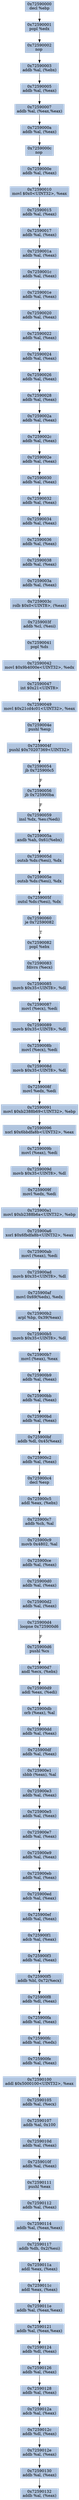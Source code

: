 digraph G {
node[shape=rectangle,style=filled,fillcolor=lightsteelblue,color=lightsteelblue]
bgcolor="transparent"
a0x72590000decl_ebp[label="0x72590000\ndecl %ebp"];
a0x72590001popl_edx[label="0x72590001\npopl %edx"];
a0x72590002nop_[label="0x72590002\nnop "];
a0x72590003addb_al_ebx_[label="0x72590003\naddb %al, (%ebx)"];
a0x72590005addb_al_eax_[label="0x72590005\naddb %al, (%eax)"];
a0x72590007addb_al_eaxeax_[label="0x72590007\naddb %al, (%eax,%eax)"];
a0x7259000aaddb_al_eax_[label="0x7259000a\naddb %al, (%eax)"];
a0x7259000cnop_[label="0x7259000c\nnop "];
a0x7259000eaddb_al_eax_[label="0x7259000e\naddb %al, (%eax)"];
a0x72590010movl_0x0UINT32_eax[label="0x72590010\nmovl $0x0<UINT32>, %eax"];
a0x72590015addb_al_eax_[label="0x72590015\naddb %al, (%eax)"];
a0x72590017addb_al_eax_[label="0x72590017\naddb %al, (%eax)"];
a0x7259001aaddb_al_eax_[label="0x7259001a\naddb %al, (%eax)"];
a0x7259001caddb_al_eax_[label="0x7259001c\naddb %al, (%eax)"];
a0x7259001eaddb_al_eax_[label="0x7259001e\naddb %al, (%eax)"];
a0x72590020addb_al_eax_[label="0x72590020\naddb %al, (%eax)"];
a0x72590022addb_al_eax_[label="0x72590022\naddb %al, (%eax)"];
a0x72590024addb_al_eax_[label="0x72590024\naddb %al, (%eax)"];
a0x72590026addb_al_eax_[label="0x72590026\naddb %al, (%eax)"];
a0x72590028addb_al_eax_[label="0x72590028\naddb %al, (%eax)"];
a0x7259002aaddb_al_eax_[label="0x7259002a\naddb %al, (%eax)"];
a0x7259002caddb_al_eax_[label="0x7259002c\naddb %al, (%eax)"];
a0x7259002eaddb_al_eax_[label="0x7259002e\naddb %al, (%eax)"];
a0x72590030addb_al_eax_[label="0x72590030\naddb %al, (%eax)"];
a0x72590032addb_al_eax_[label="0x72590032\naddb %al, (%eax)"];
a0x72590034addb_al_eax_[label="0x72590034\naddb %al, (%eax)"];
a0x72590036addb_al_eax_[label="0x72590036\naddb %al, (%eax)"];
a0x72590038addb_al_eax_[label="0x72590038\naddb %al, (%eax)"];
a0x7259003aaddb_al_eax_[label="0x7259003a\naddb %al, (%eax)"];
a0x7259003crolb_0x0UINT8_eax_[label="0x7259003c\nrolb $0x0<UINT8>, (%eax)"];
a0x7259003faddb_cl_esi_[label="0x7259003f\naddb %cl, (%esi)"];
a0x72590041popl_ds[label="0x72590041\npopl %ds"];
a0x72590042movl_0x9b4000eUINT32_edx[label="0x72590042\nmovl $0x9b4000e<UINT32>, %edx"];
a0x72590047int_0x21UINT8[label="0x72590047\nint $0x21<UINT8>"];
a0x72590049movl_0x21cd4c01UINT32_eax[label="0x72590049\nmovl $0x21cd4c01<UINT32>, %eax"];
a0x7259004epushl_esp[label="0x7259004e\npushl %esp"];
a0x7259004fpushl_0x70207369UINT32[label="0x7259004f\npushl $0x70207369<UINT32>"];
a0x72590054jb_0x725900c5[label="0x72590054\njb 0x725900c5"];
a0x72590056jb_0x725900ba[label="0x72590056\njb 0x725900ba"];
a0x72590059insl_dx_es_edi_[label="0x72590059\ninsl %dx, %es:(%edi)"];
a0x7259005aandb_ah_0x61ebx_[label="0x7259005a\nandb %ah, 0x61(%ebx)"];
a0x7259005doutsb_ds_esi__dx[label="0x7259005d\noutsb %ds:(%esi), %dx"];
a0x7259005eoutsb_ds_esi__dx[label="0x7259005e\noutsb %ds:(%esi), %dx"];
a0x7259005foutsl_ds_esi__dx[label="0x7259005f\noutsl %ds:(%esi), %dx"];
a0x72590060je_0x72590082[label="0x72590060\nje 0x72590082"];
a0x72590082popl_ebx[label="0x72590082\npopl %ebx"];
a0x72590083fdivrs_ecx_[label="0x72590083\nfdivrs (%ecx)"];
a0x72590085movb_0x35UINT8_dl[label="0x72590085\nmovb $0x35<UINT8>, %dl"];
a0x72590087movl_ecx__edi[label="0x72590087\nmovl (%ecx), %edi"];
a0x72590089movb_0x35UINT8_dl[label="0x72590089\nmovb $0x35<UINT8>, %dl"];
a0x7259008bmovl_ecx__edi[label="0x7259008b\nmovl (%ecx), %edi"];
a0x7259008dmovb_0x35UINT8_dl[label="0x7259008d\nmovb $0x35<UINT8>, %dl"];
a0x7259008fmovl_edx_edi[label="0x7259008f\nmovl %edx, %edi"];
a0x72590091movl_0xb2388b69UINT32_ebp[label="0x72590091\nmovl $0xb2388b69<UINT32>, %ebp"];
a0x72590096xorl_0x6bbdfa8bUINT32_eax[label="0x72590096\nxorl $0x6bbdfa8b<UINT32>, %eax"];
a0x7259009bmovl_eax__edi[label="0x7259009b\nmovl (%eax), %edi"];
a0x7259009dmovb_0x35UINT8_dl[label="0x7259009d\nmovb $0x35<UINT8>, %dl"];
a0x7259009fmovl_edx_edi[label="0x7259009f\nmovl %edx, %edi"];
a0x725900a1movl_0xb2388b6aUINT32_ebp[label="0x725900a1\nmovl $0xb2388b6a<UINT32>, %ebp"];
a0x725900a6xorl_0x6fbdfa8bUINT32_eax[label="0x725900a6\nxorl $0x6fbdfa8b<UINT32>, %eax"];
a0x725900abmovl_eax__edi[label="0x725900ab\nmovl (%eax), %edi"];
a0x725900admovb_0x35UINT8_dl[label="0x725900ad\nmovb $0x35<UINT8>, %dl"];
a0x725900afmovl_0x69edx__edx[label="0x725900af\nmovl 0x69(%edx), %edx"];
a0x725900b2arpl_bp_0x39eax_[label="0x725900b2\narpl %bp, 0x39(%eax)"];
a0x725900b5movb_0x35UINT8_dl[label="0x725900b5\nmovb $0x35<UINT8>, %dl"];
a0x725900b7movl_eax__eax[label="0x725900b7\nmovl (%eax), %eax"];
a0x725900b9addb_al_eax_[label="0x725900b9\naddb %al, (%eax)"];
a0x725900bbaddb_al_eax_[label="0x725900bb\naddb %al, (%eax)"];
a0x725900bdaddb_al_eax_[label="0x725900bd\naddb %al, (%eax)"];
a0x725900bfaddb_dl_0x45eax_[label="0x725900bf\naddb %dl, 0x45(%eax)"];
a0x725900c2addb_al_eax_[label="0x725900c2\naddb %al, (%eax)"];
a0x725900c4decl_esp[label="0x725900c4\ndecl %esp"];
a0x725900c5addl_eax_ebx_[label="0x725900c5\naddl %eax, (%ebx)"];
a0x725900c7addb_ch_al[label="0x725900c7\naddb %ch, %al"];
a0x725900c9movb_0x4802_al[label="0x725900c9\nmovb 0x4802, %al"];
a0x725900ceaddb_al_eax_[label="0x725900ce\naddb %al, (%eax)"];
a0x725900d0addb_al_eax_[label="0x725900d0\naddb %al, (%eax)"];
a0x725900d2addb_al_eax_[label="0x725900d2\naddb %al, (%eax)"];
a0x725900d4loopne_0x725900d6[label="0x725900d4\nloopne 0x725900d6"];
a0x725900d6pushl_cs[label="0x725900d6\npushl %cs"];
a0x725900d7andl_ecx_ebx_[label="0x725900d7\nandl %ecx, (%ebx)"];
a0x725900d9addl_eax_edi_[label="0x725900d9\naddl %eax, (%edi)"];
a0x725900dborb_eax__al[label="0x725900db\norb (%eax), %al"];
a0x725900ddaddb_al_eax_[label="0x725900dd\naddb %al, (%eax)"];
a0x725900dfaddb_al_eax_[label="0x725900df\naddb %al, (%eax)"];
a0x725900e1sbbb_eax__al[label="0x725900e1\nsbbb (%eax), %al"];
a0x725900e3addb_al_eax_[label="0x725900e3\naddb %al, (%eax)"];
a0x725900e5addb_al_eax_[label="0x725900e5\naddb %al, (%eax)"];
a0x725900e7addb_al_eax_[label="0x725900e7\naddb %al, (%eax)"];
a0x725900e9addb_al_eax_[label="0x725900e9\naddb %al, (%eax)"];
a0x725900ebaddb_al_eax_[label="0x725900eb\naddb %al, (%eax)"];
a0x725900edadcb_al_eax_[label="0x725900ed\nadcb %al, (%eax)"];
a0x725900efaddb_al_eax_[label="0x725900ef\naddb %al, (%eax)"];
a0x725900f1adcb_al_eax_[label="0x725900f1\nadcb %al, (%eax)"];
a0x725900f3addb_al_eax_[label="0x725900f3\naddb %al, (%eax)"];
a0x725900f5addb_bl_0x72ecx_[label="0x725900f5\naddb %bl, 0x72(%ecx)"];
a0x725900f8addb_dl_eax_[label="0x725900f8\naddb %dl, (%eax)"];
a0x725900faaddb_al_eax_[label="0x725900fa\naddb %al, (%eax)"];
a0x725900fcaddb_al_edx_[label="0x725900fc\naddb %al, (%edx)"];
a0x725900feaddb_al_eax_[label="0x725900fe\naddb %al, (%eax)"];
a0x72590100addl_0x5000100UINT32_eax[label="0x72590100\naddl $0x5000100<UINT32>, %eax"];
a0x72590105addb_al_ecx_[label="0x72590105\naddb %al, (%ecx)"];
a0x72590107addb_al_0x100[label="0x72590107\naddb %al, 0x100"];
a0x7259010daddb_al_eax_[label="0x7259010d\naddb %al, (%eax)"];
a0x7259010faddb_al_eax_[label="0x7259010f\naddb %al, (%eax)"];
a0x72590111pushl_eax[label="0x72590111\npushl %eax"];
a0x72590112addb_al_eax_[label="0x72590112\naddb %al, (%eax)"];
a0x72590114addb_al_eaxeax_[label="0x72590114\naddb %al, (%eax,%eax)"];
a0x72590117addb_dh_0x2esi_[label="0x72590117\naddb %dh, 0x2(%esi)"];
a0x7259011aaddl_eax_eax_[label="0x7259011a\naddl %eax, (%eax)"];
a0x7259011caddl_eax_eax_[label="0x7259011c\naddl %eax, (%eax)"];
a0x7259011eaddb_al_eaxeax_[label="0x7259011e\naddb %al, (%eax,%eax)"];
a0x72590121addb_al_eaxeax_[label="0x72590121\naddb %al, (%eax,%eax)"];
a0x72590124addb_dl_eax_[label="0x72590124\naddb %dl, (%eax)"];
a0x72590126addb_al_eax_[label="0x72590126\naddb %al, (%eax)"];
a0x72590128addb_al_eax_[label="0x72590128\naddb %al, (%eax)"];
a0x7259012aadcb_al_eax_[label="0x7259012a\nadcb %al, (%eax)"];
a0x7259012caddb_dl_eax_[label="0x7259012c\naddb %dl, (%eax)"];
a0x7259012eaddb_al_eax_[label="0x7259012e\naddb %al, (%eax)"];
a0x72590130addb_al_eax_[label="0x72590130\naddb %al, (%eax)"];
a0x72590132addb_al_eax_[label="0x72590132\naddb %al, (%eax)"];
a0x72590000decl_ebp -> a0x72590001popl_edx [color="#000000"];
a0x72590001popl_edx -> a0x72590002nop_ [color="#000000"];
a0x72590002nop_ -> a0x72590003addb_al_ebx_ [color="#000000"];
a0x72590003addb_al_ebx_ -> a0x72590005addb_al_eax_ [color="#000000"];
a0x72590005addb_al_eax_ -> a0x72590007addb_al_eaxeax_ [color="#000000"];
a0x72590007addb_al_eaxeax_ -> a0x7259000aaddb_al_eax_ [color="#000000"];
a0x7259000aaddb_al_eax_ -> a0x7259000cnop_ [color="#000000"];
a0x7259000cnop_ -> a0x7259000eaddb_al_eax_ [color="#000000"];
a0x7259000eaddb_al_eax_ -> a0x72590010movl_0x0UINT32_eax [color="#000000"];
a0x72590010movl_0x0UINT32_eax -> a0x72590015addb_al_eax_ [color="#000000"];
a0x72590015addb_al_eax_ -> a0x72590017addb_al_eax_ [color="#000000"];
a0x72590017addb_al_eax_ -> a0x7259001aaddb_al_eax_ [color="#000000"];
a0x7259001aaddb_al_eax_ -> a0x7259001caddb_al_eax_ [color="#000000"];
a0x7259001caddb_al_eax_ -> a0x7259001eaddb_al_eax_ [color="#000000"];
a0x7259001eaddb_al_eax_ -> a0x72590020addb_al_eax_ [color="#000000"];
a0x72590020addb_al_eax_ -> a0x72590022addb_al_eax_ [color="#000000"];
a0x72590022addb_al_eax_ -> a0x72590024addb_al_eax_ [color="#000000"];
a0x72590024addb_al_eax_ -> a0x72590026addb_al_eax_ [color="#000000"];
a0x72590026addb_al_eax_ -> a0x72590028addb_al_eax_ [color="#000000"];
a0x72590028addb_al_eax_ -> a0x7259002aaddb_al_eax_ [color="#000000"];
a0x7259002aaddb_al_eax_ -> a0x7259002caddb_al_eax_ [color="#000000"];
a0x7259002caddb_al_eax_ -> a0x7259002eaddb_al_eax_ [color="#000000"];
a0x7259002eaddb_al_eax_ -> a0x72590030addb_al_eax_ [color="#000000"];
a0x72590030addb_al_eax_ -> a0x72590032addb_al_eax_ [color="#000000"];
a0x72590032addb_al_eax_ -> a0x72590034addb_al_eax_ [color="#000000"];
a0x72590034addb_al_eax_ -> a0x72590036addb_al_eax_ [color="#000000"];
a0x72590036addb_al_eax_ -> a0x72590038addb_al_eax_ [color="#000000"];
a0x72590038addb_al_eax_ -> a0x7259003aaddb_al_eax_ [color="#000000"];
a0x7259003aaddb_al_eax_ -> a0x7259003crolb_0x0UINT8_eax_ [color="#000000"];
a0x7259003crolb_0x0UINT8_eax_ -> a0x7259003faddb_cl_esi_ [color="#000000"];
a0x7259003faddb_cl_esi_ -> a0x72590041popl_ds [color="#000000"];
a0x72590041popl_ds -> a0x72590042movl_0x9b4000eUINT32_edx [color="#000000"];
a0x72590042movl_0x9b4000eUINT32_edx -> a0x72590047int_0x21UINT8 [color="#000000"];
a0x72590047int_0x21UINT8 -> a0x72590049movl_0x21cd4c01UINT32_eax [color="#000000"];
a0x72590049movl_0x21cd4c01UINT32_eax -> a0x7259004epushl_esp [color="#000000"];
a0x7259004epushl_esp -> a0x7259004fpushl_0x70207369UINT32 [color="#000000"];
a0x7259004fpushl_0x70207369UINT32 -> a0x72590054jb_0x725900c5 [color="#000000"];
a0x72590054jb_0x725900c5 -> a0x72590056jb_0x725900ba [color="#000000",label="F"];
a0x72590056jb_0x725900ba -> a0x72590059insl_dx_es_edi_ [color="#000000",label="F"];
a0x72590059insl_dx_es_edi_ -> a0x7259005aandb_ah_0x61ebx_ [color="#000000"];
a0x7259005aandb_ah_0x61ebx_ -> a0x7259005doutsb_ds_esi__dx [color="#000000"];
a0x7259005doutsb_ds_esi__dx -> a0x7259005eoutsb_ds_esi__dx [color="#000000"];
a0x7259005eoutsb_ds_esi__dx -> a0x7259005foutsl_ds_esi__dx [color="#000000"];
a0x7259005foutsl_ds_esi__dx -> a0x72590060je_0x72590082 [color="#000000"];
a0x72590060je_0x72590082 -> a0x72590082popl_ebx [color="#000000",label="T"];
a0x72590082popl_ebx -> a0x72590083fdivrs_ecx_ [color="#000000"];
a0x72590083fdivrs_ecx_ -> a0x72590085movb_0x35UINT8_dl [color="#000000"];
a0x72590085movb_0x35UINT8_dl -> a0x72590087movl_ecx__edi [color="#000000"];
a0x72590087movl_ecx__edi -> a0x72590089movb_0x35UINT8_dl [color="#000000"];
a0x72590089movb_0x35UINT8_dl -> a0x7259008bmovl_ecx__edi [color="#000000"];
a0x7259008bmovl_ecx__edi -> a0x7259008dmovb_0x35UINT8_dl [color="#000000"];
a0x7259008dmovb_0x35UINT8_dl -> a0x7259008fmovl_edx_edi [color="#000000"];
a0x7259008fmovl_edx_edi -> a0x72590091movl_0xb2388b69UINT32_ebp [color="#000000"];
a0x72590091movl_0xb2388b69UINT32_ebp -> a0x72590096xorl_0x6bbdfa8bUINT32_eax [color="#000000"];
a0x72590096xorl_0x6bbdfa8bUINT32_eax -> a0x7259009bmovl_eax__edi [color="#000000"];
a0x7259009bmovl_eax__edi -> a0x7259009dmovb_0x35UINT8_dl [color="#000000"];
a0x7259009dmovb_0x35UINT8_dl -> a0x7259009fmovl_edx_edi [color="#000000"];
a0x7259009fmovl_edx_edi -> a0x725900a1movl_0xb2388b6aUINT32_ebp [color="#000000"];
a0x725900a1movl_0xb2388b6aUINT32_ebp -> a0x725900a6xorl_0x6fbdfa8bUINT32_eax [color="#000000"];
a0x725900a6xorl_0x6fbdfa8bUINT32_eax -> a0x725900abmovl_eax__edi [color="#000000"];
a0x725900abmovl_eax__edi -> a0x725900admovb_0x35UINT8_dl [color="#000000"];
a0x725900admovb_0x35UINT8_dl -> a0x725900afmovl_0x69edx__edx [color="#000000"];
a0x725900afmovl_0x69edx__edx -> a0x725900b2arpl_bp_0x39eax_ [color="#000000"];
a0x725900b2arpl_bp_0x39eax_ -> a0x725900b5movb_0x35UINT8_dl [color="#000000"];
a0x725900b5movb_0x35UINT8_dl -> a0x725900b7movl_eax__eax [color="#000000"];
a0x725900b7movl_eax__eax -> a0x725900b9addb_al_eax_ [color="#000000"];
a0x725900b9addb_al_eax_ -> a0x725900bbaddb_al_eax_ [color="#000000"];
a0x725900bbaddb_al_eax_ -> a0x725900bdaddb_al_eax_ [color="#000000"];
a0x725900bdaddb_al_eax_ -> a0x725900bfaddb_dl_0x45eax_ [color="#000000"];
a0x725900bfaddb_dl_0x45eax_ -> a0x725900c2addb_al_eax_ [color="#000000"];
a0x725900c2addb_al_eax_ -> a0x725900c4decl_esp [color="#000000"];
a0x725900c4decl_esp -> a0x725900c5addl_eax_ebx_ [color="#000000"];
a0x725900c5addl_eax_ebx_ -> a0x725900c7addb_ch_al [color="#000000"];
a0x725900c7addb_ch_al -> a0x725900c9movb_0x4802_al [color="#000000"];
a0x725900c9movb_0x4802_al -> a0x725900ceaddb_al_eax_ [color="#000000"];
a0x725900ceaddb_al_eax_ -> a0x725900d0addb_al_eax_ [color="#000000"];
a0x725900d0addb_al_eax_ -> a0x725900d2addb_al_eax_ [color="#000000"];
a0x725900d2addb_al_eax_ -> a0x725900d4loopne_0x725900d6 [color="#000000"];
a0x725900d4loopne_0x725900d6 -> a0x725900d6pushl_cs [color="#000000",label="F"];
a0x725900d6pushl_cs -> a0x725900d7andl_ecx_ebx_ [color="#000000"];
a0x725900d7andl_ecx_ebx_ -> a0x725900d9addl_eax_edi_ [color="#000000"];
a0x725900d9addl_eax_edi_ -> a0x725900dborb_eax__al [color="#000000"];
a0x725900dborb_eax__al -> a0x725900ddaddb_al_eax_ [color="#000000"];
a0x725900ddaddb_al_eax_ -> a0x725900dfaddb_al_eax_ [color="#000000"];
a0x725900dfaddb_al_eax_ -> a0x725900e1sbbb_eax__al [color="#000000"];
a0x725900e1sbbb_eax__al -> a0x725900e3addb_al_eax_ [color="#000000"];
a0x725900e3addb_al_eax_ -> a0x725900e5addb_al_eax_ [color="#000000"];
a0x725900e5addb_al_eax_ -> a0x725900e7addb_al_eax_ [color="#000000"];
a0x725900e7addb_al_eax_ -> a0x725900e9addb_al_eax_ [color="#000000"];
a0x725900e9addb_al_eax_ -> a0x725900ebaddb_al_eax_ [color="#000000"];
a0x725900ebaddb_al_eax_ -> a0x725900edadcb_al_eax_ [color="#000000"];
a0x725900edadcb_al_eax_ -> a0x725900efaddb_al_eax_ [color="#000000"];
a0x725900efaddb_al_eax_ -> a0x725900f1adcb_al_eax_ [color="#000000"];
a0x725900f1adcb_al_eax_ -> a0x725900f3addb_al_eax_ [color="#000000"];
a0x725900f3addb_al_eax_ -> a0x725900f5addb_bl_0x72ecx_ [color="#000000"];
a0x725900f5addb_bl_0x72ecx_ -> a0x725900f8addb_dl_eax_ [color="#000000"];
a0x725900f8addb_dl_eax_ -> a0x725900faaddb_al_eax_ [color="#000000"];
a0x725900faaddb_al_eax_ -> a0x725900fcaddb_al_edx_ [color="#000000"];
a0x725900fcaddb_al_edx_ -> a0x725900feaddb_al_eax_ [color="#000000"];
a0x725900feaddb_al_eax_ -> a0x72590100addl_0x5000100UINT32_eax [color="#000000"];
a0x72590100addl_0x5000100UINT32_eax -> a0x72590105addb_al_ecx_ [color="#000000"];
a0x72590105addb_al_ecx_ -> a0x72590107addb_al_0x100 [color="#000000"];
a0x72590107addb_al_0x100 -> a0x7259010daddb_al_eax_ [color="#000000"];
a0x7259010daddb_al_eax_ -> a0x7259010faddb_al_eax_ [color="#000000"];
a0x7259010faddb_al_eax_ -> a0x72590111pushl_eax [color="#000000"];
a0x72590111pushl_eax -> a0x72590112addb_al_eax_ [color="#000000"];
a0x72590112addb_al_eax_ -> a0x72590114addb_al_eaxeax_ [color="#000000"];
a0x72590114addb_al_eaxeax_ -> a0x72590117addb_dh_0x2esi_ [color="#000000"];
a0x72590117addb_dh_0x2esi_ -> a0x7259011aaddl_eax_eax_ [color="#000000"];
a0x7259011aaddl_eax_eax_ -> a0x7259011caddl_eax_eax_ [color="#000000"];
a0x7259011caddl_eax_eax_ -> a0x7259011eaddb_al_eaxeax_ [color="#000000"];
a0x7259011eaddb_al_eaxeax_ -> a0x72590121addb_al_eaxeax_ [color="#000000"];
a0x72590121addb_al_eaxeax_ -> a0x72590124addb_dl_eax_ [color="#000000"];
a0x72590124addb_dl_eax_ -> a0x72590126addb_al_eax_ [color="#000000"];
a0x72590126addb_al_eax_ -> a0x72590128addb_al_eax_ [color="#000000"];
a0x72590128addb_al_eax_ -> a0x7259012aadcb_al_eax_ [color="#000000"];
a0x7259012aadcb_al_eax_ -> a0x7259012caddb_dl_eax_ [color="#000000"];
a0x7259012caddb_dl_eax_ -> a0x7259012eaddb_al_eax_ [color="#000000"];
a0x7259012eaddb_al_eax_ -> a0x72590130addb_al_eax_ [color="#000000"];
a0x72590130addb_al_eax_ -> a0x72590132addb_al_eax_ [color="#000000"];
}
